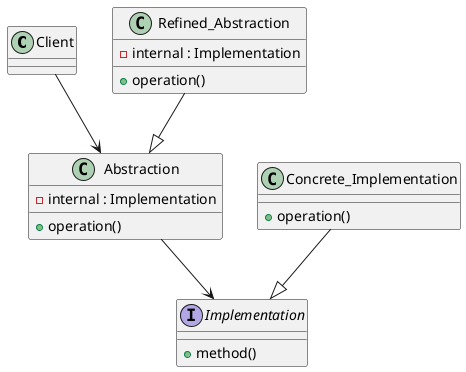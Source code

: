 @startuml
'https://plantuml.com/class-diagram

class Client
class Abstraction{
    - internal : Implementation
    + operation()
}
class Refined_Abstraction{
    - internal : Implementation
    + operation()
}
interface Implementation{
    + method()
}
class Concrete_Implementation{
    + operation()
}

Client --> Abstraction
Refined_Abstraction --|> Abstraction
Abstraction --> Implementation
Concrete_Implementation --|> Implementation

@enduml